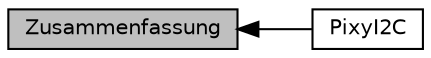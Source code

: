 digraph "Zusammenfassung"
{
  edge [fontname="Helvetica",fontsize="10",labelfontname="Helvetica",labelfontsize="10"];
  node [fontname="Helvetica",fontsize="10",shape=record];
  rankdir=LR;
  Node0 [label="Zusammenfassung",height=0.2,width=0.4,color="black", fillcolor="grey75", style="filled", fontcolor="black"];
  Node1 [label="PixyI2C",height=0.2,width=0.4,color="black", fillcolor="white", style="filled",URL="$group__PixyI2C.html",tooltip="Für die verwendung muss ein Objekt der Klasse PixyI2C erstellt werden. Als Parameter nimmt das Objekt..."];
  Node0->Node1 [shape=plaintext, dir="back", style="solid"];
}
